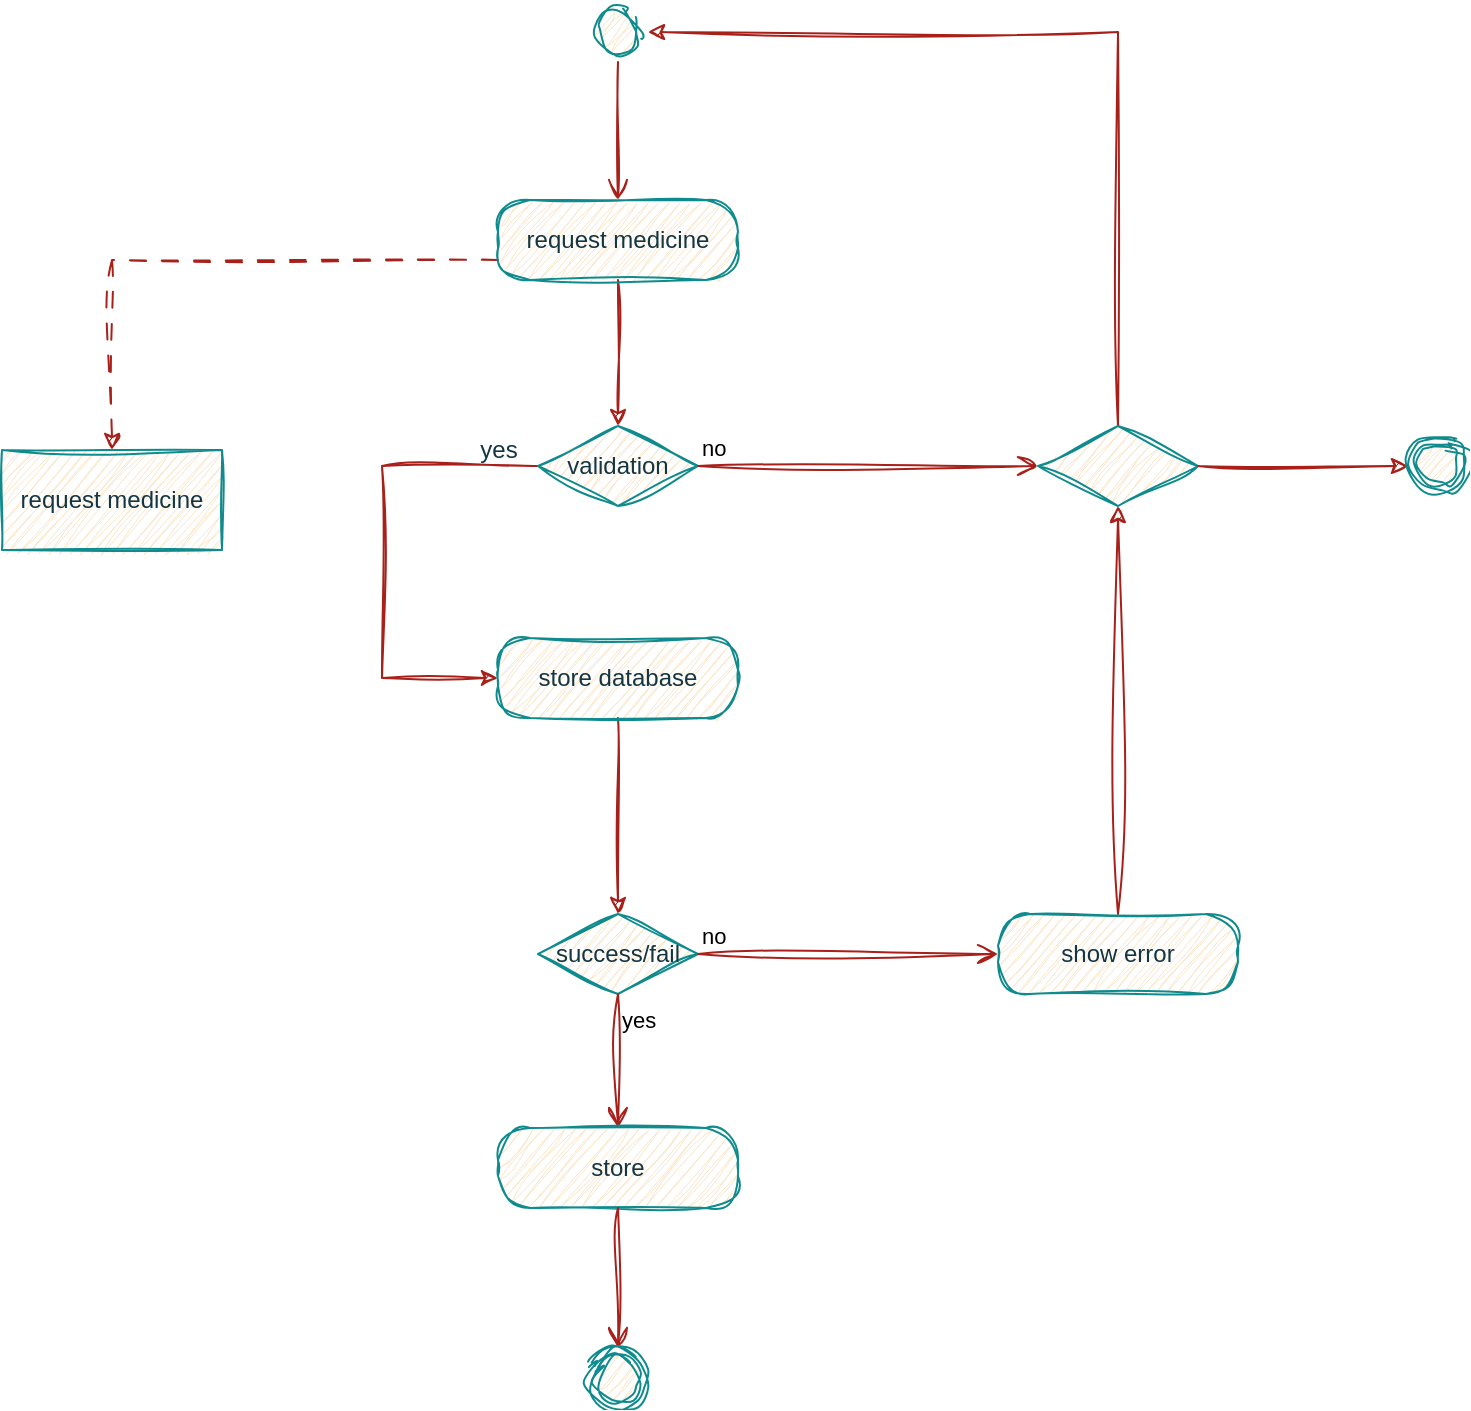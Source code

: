 <mxfile version="27.0.2">
  <diagram name="Page-1" id="mrDCqnzxsTcjgRNnnQov">
    <mxGraphModel dx="1186" dy="882" grid="0" gridSize="10" guides="1" tooltips="1" connect="1" arrows="1" fold="1" page="1" pageScale="1" pageWidth="850" pageHeight="1100" math="0" shadow="0">
      <root>
        <mxCell id="0" />
        <mxCell id="1" parent="0" />
        <mxCell id="bz9E4eNaqJUB1G6-XS6n-1" value="" style="ellipse;html=1;shape=startState;fillColor=#FAE5C7;strokeColor=#0F8B8D;labelBackgroundColor=none;fontColor=#143642;sketch=1;curveFitting=1;jiggle=2;" vertex="1" parent="1">
          <mxGeometry x="373" y="32" width="30" height="30" as="geometry" />
        </mxCell>
        <mxCell id="bz9E4eNaqJUB1G6-XS6n-2" value="" style="edgeStyle=orthogonalEdgeStyle;html=1;verticalAlign=bottom;endArrow=open;endSize=8;strokeColor=#A8201A;rounded=0;entryX=0.5;entryY=0;entryDx=0;entryDy=0;labelBackgroundColor=none;fontColor=default;sketch=1;curveFitting=1;jiggle=2;" edge="1" parent="1" source="bz9E4eNaqJUB1G6-XS6n-1" target="bz9E4eNaqJUB1G6-XS6n-5">
          <mxGeometry relative="1" as="geometry">
            <mxPoint x="388" y="122" as="targetPoint" />
          </mxGeometry>
        </mxCell>
        <mxCell id="bz9E4eNaqJUB1G6-XS6n-3" style="edgeStyle=orthogonalEdgeStyle;rounded=0;orthogonalLoop=1;jettySize=auto;html=1;exitX=0;exitY=0.75;exitDx=0;exitDy=0;strokeColor=#A8201A;fontColor=default;fillColor=#FAE5C7;dashed=1;dashPattern=8 8;labelBackgroundColor=none;entryX=0.5;entryY=0;entryDx=0;entryDy=0;sketch=1;curveFitting=1;jiggle=2;" edge="1" parent="1" source="bz9E4eNaqJUB1G6-XS6n-5" target="bz9E4eNaqJUB1G6-XS6n-9">
          <mxGeometry relative="1" as="geometry">
            <mxPoint x="163" y="248" as="targetPoint" />
          </mxGeometry>
        </mxCell>
        <mxCell id="bz9E4eNaqJUB1G6-XS6n-4" style="edgeStyle=orthogonalEdgeStyle;rounded=0;orthogonalLoop=1;jettySize=auto;html=1;exitX=0.5;exitY=1;exitDx=0;exitDy=0;entryX=0.5;entryY=0;entryDx=0;entryDy=0;strokeColor=#A8201A;fontColor=default;fillColor=#FAE5C7;labelBackgroundColor=none;sketch=1;curveFitting=1;jiggle=2;" edge="1" parent="1" source="bz9E4eNaqJUB1G6-XS6n-5" target="bz9E4eNaqJUB1G6-XS6n-7">
          <mxGeometry relative="1" as="geometry" />
        </mxCell>
        <mxCell id="bz9E4eNaqJUB1G6-XS6n-5" value="request medicine" style="rounded=1;whiteSpace=wrap;html=1;arcSize=40;fontColor=#143642;fillColor=#FAE5C7;strokeColor=#0F8B8D;labelBackgroundColor=none;sketch=1;curveFitting=1;jiggle=2;" vertex="1" parent="1">
          <mxGeometry x="328" y="131" width="120" height="40" as="geometry" />
        </mxCell>
        <mxCell id="bz9E4eNaqJUB1G6-XS6n-6" style="edgeStyle=orthogonalEdgeStyle;rounded=0;orthogonalLoop=1;jettySize=auto;html=1;exitX=0;exitY=0.5;exitDx=0;exitDy=0;entryX=0;entryY=0.5;entryDx=0;entryDy=0;strokeColor=#A8201A;fontColor=default;fillColor=#FAE5C7;labelBackgroundColor=none;sketch=1;curveFitting=1;jiggle=2;" edge="1" parent="1" source="bz9E4eNaqJUB1G6-XS6n-7" target="bz9E4eNaqJUB1G6-XS6n-13">
          <mxGeometry relative="1" as="geometry">
            <Array as="points">
              <mxPoint x="270" y="264" />
              <mxPoint x="270" y="370" />
            </Array>
          </mxGeometry>
        </mxCell>
        <mxCell id="bz9E4eNaqJUB1G6-XS6n-7" value="validation" style="rhombus;whiteSpace=wrap;html=1;fontColor=#143642;fillColor=#FAE5C7;strokeColor=#0F8B8D;labelBackgroundColor=none;sketch=1;curveFitting=1;jiggle=2;" vertex="1" parent="1">
          <mxGeometry x="348" y="244" width="80" height="40" as="geometry" />
        </mxCell>
        <mxCell id="bz9E4eNaqJUB1G6-XS6n-8" value="no" style="edgeStyle=orthogonalEdgeStyle;html=1;align=left;verticalAlign=bottom;endArrow=open;endSize=8;strokeColor=#A8201A;rounded=0;fontColor=default;fillColor=#FAE5C7;labelBackgroundColor=none;sketch=1;curveFitting=1;jiggle=2;" edge="1" parent="1" source="bz9E4eNaqJUB1G6-XS6n-7" target="bz9E4eNaqJUB1G6-XS6n-11">
          <mxGeometry x="-1" relative="1" as="geometry">
            <mxPoint x="478" y="440" as="targetPoint" />
          </mxGeometry>
        </mxCell>
        <mxCell id="bz9E4eNaqJUB1G6-XS6n-9" value="request medicine" style="html=1;whiteSpace=wrap;strokeColor=#0F8B8D;fontColor=#143642;fillColor=#FAE5C7;labelBackgroundColor=none;sketch=1;curveFitting=1;jiggle=2;" vertex="1" parent="1">
          <mxGeometry x="80" y="256" width="110" height="50" as="geometry" />
        </mxCell>
        <mxCell id="bz9E4eNaqJUB1G6-XS6n-10" style="edgeStyle=orthogonalEdgeStyle;rounded=0;orthogonalLoop=1;jettySize=auto;html=1;exitX=0.5;exitY=0;exitDx=0;exitDy=0;entryX=1;entryY=0.5;entryDx=0;entryDy=0;strokeColor=#A8201A;fontColor=default;fillColor=#FAE5C7;labelBackgroundColor=none;sketch=1;curveFitting=1;jiggle=2;" edge="1" parent="1" source="bz9E4eNaqJUB1G6-XS6n-11" target="bz9E4eNaqJUB1G6-XS6n-1">
          <mxGeometry relative="1" as="geometry" />
        </mxCell>
        <mxCell id="bz9E4eNaqJUB1G6-XS6n-11" value="" style="rhombus;whiteSpace=wrap;html=1;fontColor=#143642;fillColor=#FAE5C7;strokeColor=#0F8B8D;labelBackgroundColor=none;sketch=1;curveFitting=1;jiggle=2;" vertex="1" parent="1">
          <mxGeometry x="598" y="244" width="80" height="40" as="geometry" />
        </mxCell>
        <mxCell id="bz9E4eNaqJUB1G6-XS6n-12" style="edgeStyle=orthogonalEdgeStyle;rounded=0;orthogonalLoop=1;jettySize=auto;html=1;exitX=0.5;exitY=1;exitDx=0;exitDy=0;entryX=0.5;entryY=0;entryDx=0;entryDy=0;strokeColor=#A8201A;fontColor=default;fillColor=#FAE5C7;labelBackgroundColor=none;sketch=1;curveFitting=1;jiggle=2;" edge="1" parent="1" source="bz9E4eNaqJUB1G6-XS6n-13" target="bz9E4eNaqJUB1G6-XS6n-15">
          <mxGeometry relative="1" as="geometry" />
        </mxCell>
        <mxCell id="bz9E4eNaqJUB1G6-XS6n-13" value="store database" style="rounded=1;whiteSpace=wrap;html=1;arcSize=40;fontColor=#143642;fillColor=#FAE5C7;strokeColor=#0F8B8D;labelBackgroundColor=none;sketch=1;curveFitting=1;jiggle=2;" vertex="1" parent="1">
          <mxGeometry x="328" y="350" width="120" height="40" as="geometry" />
        </mxCell>
        <mxCell id="bz9E4eNaqJUB1G6-XS6n-14" value="yes" style="text;html=1;align=center;verticalAlign=middle;resizable=0;points=[];autosize=1;strokeColor=none;fillColor=none;fontColor=#143642;labelBackgroundColor=none;sketch=1;curveFitting=1;jiggle=2;" vertex="1" parent="1">
          <mxGeometry x="309" y="243" width="37" height="26" as="geometry" />
        </mxCell>
        <mxCell id="bz9E4eNaqJUB1G6-XS6n-15" value="success/fail" style="rhombus;whiteSpace=wrap;html=1;fontColor=#143642;fillColor=#FAE5C7;strokeColor=#0F8B8D;labelBackgroundColor=none;sketch=1;curveFitting=1;jiggle=2;" vertex="1" parent="1">
          <mxGeometry x="348" y="488" width="80" height="40" as="geometry" />
        </mxCell>
        <mxCell id="bz9E4eNaqJUB1G6-XS6n-16" value="no" style="edgeStyle=orthogonalEdgeStyle;html=1;align=left;verticalAlign=bottom;endArrow=open;endSize=8;strokeColor=#A8201A;rounded=0;fontColor=default;fillColor=#FAE5C7;entryX=0;entryY=0.5;entryDx=0;entryDy=0;labelBackgroundColor=none;sketch=1;curveFitting=1;jiggle=2;" edge="1" parent="1" source="bz9E4eNaqJUB1G6-XS6n-15" target="bz9E4eNaqJUB1G6-XS6n-19">
          <mxGeometry x="-1" relative="1" as="geometry">
            <mxPoint x="537" y="508" as="targetPoint" />
          </mxGeometry>
        </mxCell>
        <mxCell id="bz9E4eNaqJUB1G6-XS6n-17" value="yes" style="edgeStyle=orthogonalEdgeStyle;html=1;align=left;verticalAlign=top;endArrow=open;endSize=8;strokeColor=#A8201A;rounded=0;fontColor=default;fillColor=#FAE5C7;entryX=0.5;entryY=0;entryDx=0;entryDy=0;labelBackgroundColor=none;sketch=1;curveFitting=1;jiggle=2;" edge="1" parent="1" source="bz9E4eNaqJUB1G6-XS6n-15" target="bz9E4eNaqJUB1G6-XS6n-20">
          <mxGeometry x="-1" relative="1" as="geometry">
            <mxPoint x="397" y="588" as="targetPoint" />
          </mxGeometry>
        </mxCell>
        <mxCell id="bz9E4eNaqJUB1G6-XS6n-18" style="edgeStyle=orthogonalEdgeStyle;rounded=0;orthogonalLoop=1;jettySize=auto;html=1;exitX=0.5;exitY=0;exitDx=0;exitDy=0;entryX=0.5;entryY=1;entryDx=0;entryDy=0;strokeColor=#A8201A;fontColor=#143642;fillColor=#FAE5C7;sketch=1;curveFitting=1;jiggle=2;" edge="1" parent="1" source="bz9E4eNaqJUB1G6-XS6n-19" target="bz9E4eNaqJUB1G6-XS6n-11">
          <mxGeometry relative="1" as="geometry" />
        </mxCell>
        <mxCell id="bz9E4eNaqJUB1G6-XS6n-19" value="show error" style="rounded=1;whiteSpace=wrap;html=1;arcSize=40;fontColor=#143642;fillColor=#FAE5C7;strokeColor=#0F8B8D;labelBackgroundColor=none;sketch=1;curveFitting=1;jiggle=2;" vertex="1" parent="1">
          <mxGeometry x="578" y="488" width="120" height="40" as="geometry" />
        </mxCell>
        <mxCell id="bz9E4eNaqJUB1G6-XS6n-20" value="store" style="rounded=1;whiteSpace=wrap;html=1;arcSize=40;fontColor=#143642;fillColor=#FAE5C7;strokeColor=#0F8B8D;labelBackgroundColor=none;sketch=1;curveFitting=1;jiggle=2;" vertex="1" parent="1">
          <mxGeometry x="328" y="595" width="120" height="40" as="geometry" />
        </mxCell>
        <mxCell id="bz9E4eNaqJUB1G6-XS6n-21" value="" style="edgeStyle=orthogonalEdgeStyle;html=1;verticalAlign=bottom;endArrow=open;endSize=8;strokeColor=#A8201A;rounded=0;fontColor=default;fillColor=#FAE5C7;entryX=0.5;entryY=0;entryDx=0;entryDy=0;labelBackgroundColor=none;sketch=1;curveFitting=1;jiggle=2;" edge="1" parent="1" source="bz9E4eNaqJUB1G6-XS6n-20" target="bz9E4eNaqJUB1G6-XS6n-22">
          <mxGeometry relative="1" as="geometry">
            <mxPoint x="397" y="695" as="targetPoint" />
          </mxGeometry>
        </mxCell>
        <mxCell id="bz9E4eNaqJUB1G6-XS6n-22" value="" style="ellipse;html=1;shape=endState;fillColor=#FAE5C7;strokeColor=#0F8B8D;fontColor=#143642;labelBackgroundColor=none;sketch=1;curveFitting=1;jiggle=2;" vertex="1" parent="1">
          <mxGeometry x="373" y="705" width="30" height="30" as="geometry" />
        </mxCell>
        <mxCell id="bz9E4eNaqJUB1G6-XS6n-23" style="edgeStyle=orthogonalEdgeStyle;rounded=0;orthogonalLoop=1;jettySize=auto;html=1;exitX=1;exitY=0.5;exitDx=0;exitDy=0;entryX=0;entryY=0.5;entryDx=0;entryDy=0;strokeColor=#A8201A;fontColor=#143642;fillColor=#FAE5C7;sketch=1;curveFitting=1;jiggle=2;" edge="1" parent="1" source="bz9E4eNaqJUB1G6-XS6n-11" target="bz9E4eNaqJUB1G6-XS6n-24">
          <mxGeometry relative="1" as="geometry">
            <mxPoint x="783" y="263.67" as="targetPoint" />
          </mxGeometry>
        </mxCell>
        <mxCell id="bz9E4eNaqJUB1G6-XS6n-24" value="" style="ellipse;html=1;shape=endState;fillColor=#FAE5C7;strokeColor=#0F8B8D;fontColor=#143642;labelBackgroundColor=none;sketch=1;curveFitting=1;jiggle=2;" vertex="1" parent="1">
          <mxGeometry x="783" y="249" width="30" height="30" as="geometry" />
        </mxCell>
      </root>
    </mxGraphModel>
  </diagram>
</mxfile>
